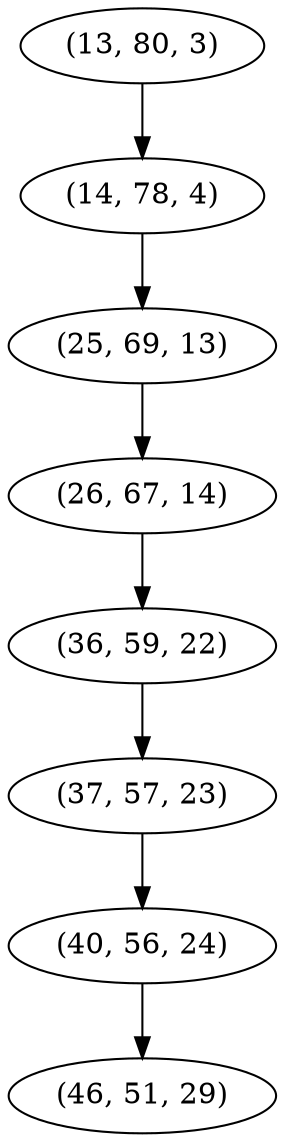 digraph tree {
    "(13, 80, 3)";
    "(14, 78, 4)";
    "(25, 69, 13)";
    "(26, 67, 14)";
    "(36, 59, 22)";
    "(37, 57, 23)";
    "(40, 56, 24)";
    "(46, 51, 29)";
    "(13, 80, 3)" -> "(14, 78, 4)";
    "(14, 78, 4)" -> "(25, 69, 13)";
    "(25, 69, 13)" -> "(26, 67, 14)";
    "(26, 67, 14)" -> "(36, 59, 22)";
    "(36, 59, 22)" -> "(37, 57, 23)";
    "(37, 57, 23)" -> "(40, 56, 24)";
    "(40, 56, 24)" -> "(46, 51, 29)";
}
